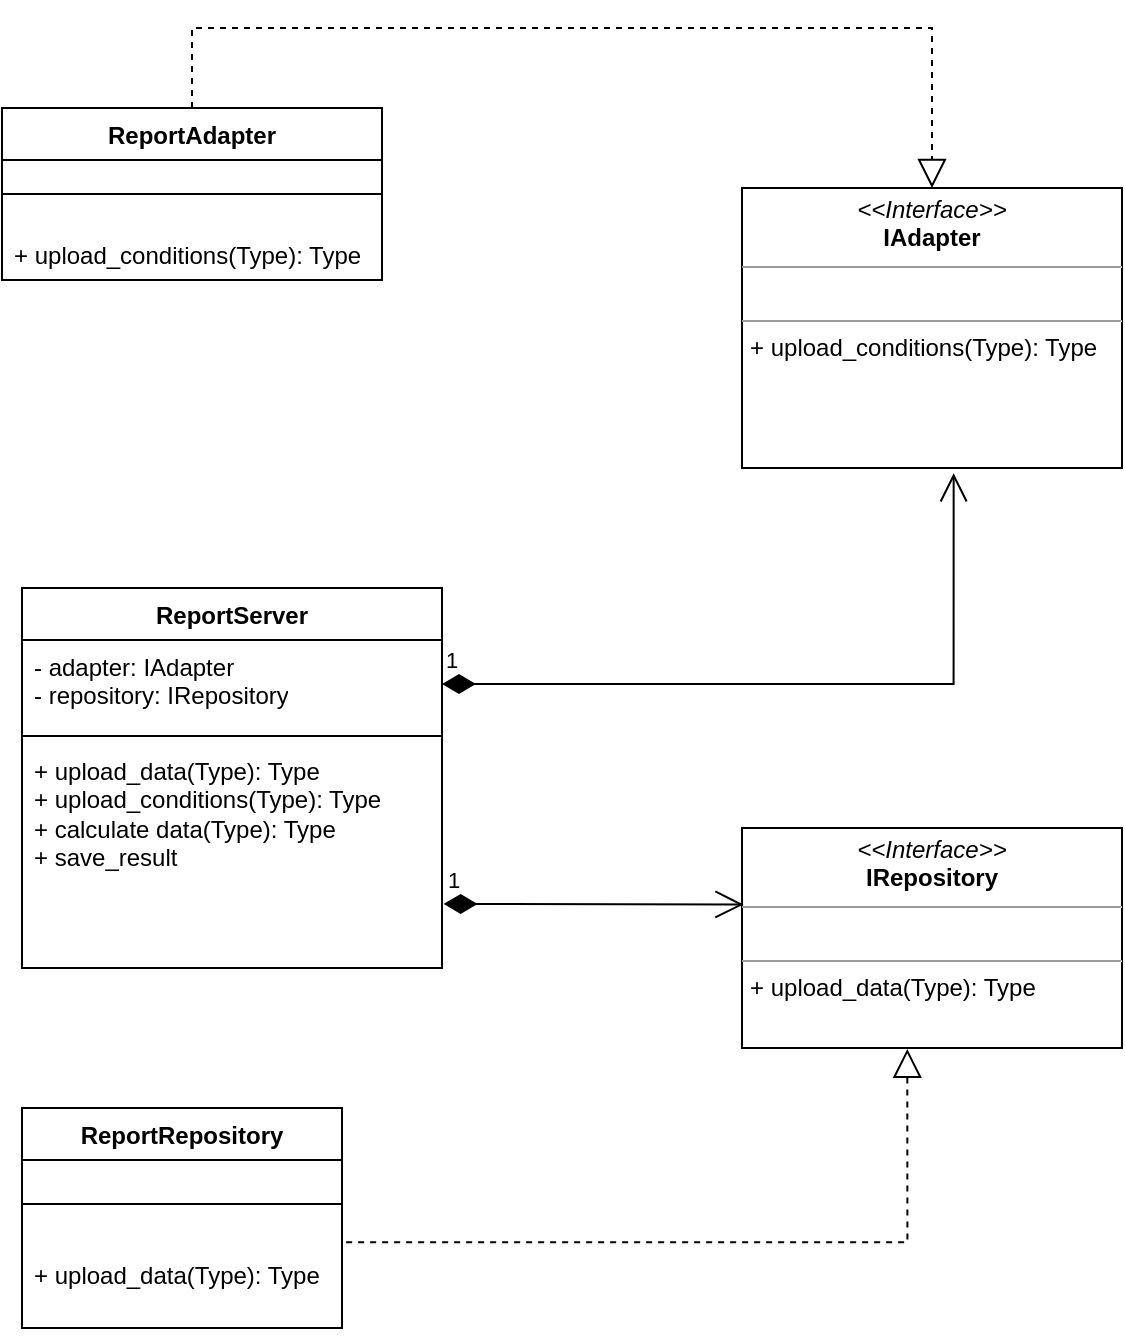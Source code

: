 <mxfile version="22.0.8" type="device">
  <diagram id="C5RBs43oDa-KdzZeNtuy" name="Page-1">
    <mxGraphModel dx="1436" dy="1896" grid="1" gridSize="10" guides="1" tooltips="1" connect="1" arrows="1" fold="1" page="1" pageScale="1" pageWidth="827" pageHeight="1169" math="0" shadow="0">
      <root>
        <mxCell id="WIyWlLk6GJQsqaUBKTNV-0" />
        <mxCell id="WIyWlLk6GJQsqaUBKTNV-1" parent="WIyWlLk6GJQsqaUBKTNV-0" />
        <mxCell id="WbTMCN5Rs32o6jiBeV2n-0" value="&lt;p style=&quot;margin:0px;margin-top:4px;text-align:center;&quot;&gt;&lt;i&gt;&amp;lt;&amp;lt;Interface&amp;gt;&amp;gt;&lt;/i&gt;&lt;br&gt;&lt;b&gt;IAdapter&lt;/b&gt;&lt;/p&gt;&lt;hr size=&quot;1&quot;&gt;&lt;p style=&quot;margin:0px;margin-left:4px;&quot;&gt;&lt;br&gt;&lt;/p&gt;&lt;hr size=&quot;1&quot;&gt;&lt;p style=&quot;margin:0px;margin-left:4px;&quot;&gt;+ upload_conditions(Type): Type&lt;br&gt;&lt;/p&gt;" style="verticalAlign=top;align=left;overflow=fill;fontSize=12;fontFamily=Helvetica;html=1;whiteSpace=wrap;" vertex="1" parent="WIyWlLk6GJQsqaUBKTNV-1">
          <mxGeometry x="450" y="-70" width="190" height="140" as="geometry" />
        </mxCell>
        <mxCell id="WbTMCN5Rs32o6jiBeV2n-1" value="&lt;p style=&quot;margin:0px;margin-top:4px;text-align:center;&quot;&gt;&lt;i&gt;&amp;lt;&amp;lt;Interface&amp;gt;&amp;gt;&lt;/i&gt;&lt;br&gt;&lt;b&gt;IRepository&lt;/b&gt;&lt;/p&gt;&lt;hr size=&quot;1&quot;&gt;&lt;p style=&quot;margin:0px;margin-left:4px;&quot;&gt;&lt;br&gt;&lt;/p&gt;&lt;hr size=&quot;1&quot;&gt;&lt;p style=&quot;margin:0px;margin-left:4px;&quot;&gt;+ upload_data(Type): Type&lt;br&gt;&lt;/p&gt;" style="verticalAlign=top;align=left;overflow=fill;fontSize=12;fontFamily=Helvetica;html=1;whiteSpace=wrap;" vertex="1" parent="WIyWlLk6GJQsqaUBKTNV-1">
          <mxGeometry x="450" y="250" width="190" height="110" as="geometry" />
        </mxCell>
        <mxCell id="WbTMCN5Rs32o6jiBeV2n-2" value="ReportAdapter" style="swimlane;fontStyle=1;align=center;verticalAlign=top;childLayout=stackLayout;horizontal=1;startSize=26;horizontalStack=0;resizeParent=1;resizeParentMax=0;resizeLast=0;collapsible=1;marginBottom=0;whiteSpace=wrap;html=1;" vertex="1" parent="WIyWlLk6GJQsqaUBKTNV-1">
          <mxGeometry x="80" y="-110" width="190" height="86" as="geometry" />
        </mxCell>
        <mxCell id="WbTMCN5Rs32o6jiBeV2n-4" value="" style="line;strokeWidth=1;fillColor=none;align=left;verticalAlign=middle;spacingTop=-1;spacingLeft=3;spacingRight=3;rotatable=0;labelPosition=right;points=[];portConstraint=eastwest;strokeColor=inherit;" vertex="1" parent="WbTMCN5Rs32o6jiBeV2n-2">
          <mxGeometry y="26" width="190" height="34" as="geometry" />
        </mxCell>
        <mxCell id="WbTMCN5Rs32o6jiBeV2n-5" value="+ upload_conditions(Type): Type" style="text;strokeColor=none;fillColor=none;align=left;verticalAlign=top;spacingLeft=4;spacingRight=4;overflow=hidden;rotatable=0;points=[[0,0.5],[1,0.5]];portConstraint=eastwest;whiteSpace=wrap;html=1;" vertex="1" parent="WbTMCN5Rs32o6jiBeV2n-2">
          <mxGeometry y="60" width="190" height="26" as="geometry" />
        </mxCell>
        <mxCell id="WbTMCN5Rs32o6jiBeV2n-6" value="ReportRepository" style="swimlane;fontStyle=1;align=center;verticalAlign=top;childLayout=stackLayout;horizontal=1;startSize=26;horizontalStack=0;resizeParent=1;resizeParentMax=0;resizeLast=0;collapsible=1;marginBottom=0;whiteSpace=wrap;html=1;" vertex="1" parent="WIyWlLk6GJQsqaUBKTNV-1">
          <mxGeometry x="90" y="390" width="160" height="110" as="geometry" />
        </mxCell>
        <mxCell id="WbTMCN5Rs32o6jiBeV2n-8" value="" style="line;strokeWidth=1;fillColor=none;align=left;verticalAlign=middle;spacingTop=-1;spacingLeft=3;spacingRight=3;rotatable=0;labelPosition=right;points=[];portConstraint=eastwest;strokeColor=inherit;" vertex="1" parent="WbTMCN5Rs32o6jiBeV2n-6">
          <mxGeometry y="26" width="160" height="44" as="geometry" />
        </mxCell>
        <mxCell id="WbTMCN5Rs32o6jiBeV2n-9" value="+ upload_data(Type): Type" style="text;strokeColor=none;fillColor=none;align=left;verticalAlign=top;spacingLeft=4;spacingRight=4;overflow=hidden;rotatable=0;points=[[0,0.5],[1,0.5]];portConstraint=eastwest;whiteSpace=wrap;html=1;" vertex="1" parent="WbTMCN5Rs32o6jiBeV2n-6">
          <mxGeometry y="70" width="160" height="40" as="geometry" />
        </mxCell>
        <mxCell id="WbTMCN5Rs32o6jiBeV2n-10" value="ReportServer" style="swimlane;fontStyle=1;align=center;verticalAlign=top;childLayout=stackLayout;horizontal=1;startSize=26;horizontalStack=0;resizeParent=1;resizeParentMax=0;resizeLast=0;collapsible=1;marginBottom=0;whiteSpace=wrap;html=1;" vertex="1" parent="WIyWlLk6GJQsqaUBKTNV-1">
          <mxGeometry x="90" y="130" width="210" height="190" as="geometry" />
        </mxCell>
        <mxCell id="WbTMCN5Rs32o6jiBeV2n-11" value="- adapter: IAdapter&lt;br&gt;- repository: IRepository" style="text;strokeColor=none;fillColor=none;align=left;verticalAlign=top;spacingLeft=4;spacingRight=4;overflow=hidden;rotatable=0;points=[[0,0.5],[1,0.5]];portConstraint=eastwest;whiteSpace=wrap;html=1;" vertex="1" parent="WbTMCN5Rs32o6jiBeV2n-10">
          <mxGeometry y="26" width="210" height="44" as="geometry" />
        </mxCell>
        <mxCell id="WbTMCN5Rs32o6jiBeV2n-12" value="" style="line;strokeWidth=1;fillColor=none;align=left;verticalAlign=middle;spacingTop=-1;spacingLeft=3;spacingRight=3;rotatable=0;labelPosition=right;points=[];portConstraint=eastwest;strokeColor=inherit;" vertex="1" parent="WbTMCN5Rs32o6jiBeV2n-10">
          <mxGeometry y="70" width="210" height="8" as="geometry" />
        </mxCell>
        <mxCell id="WbTMCN5Rs32o6jiBeV2n-13" value="+ upload_data(Type): Type&lt;br&gt;+ upload_conditions(Type): Type&lt;br&gt;+&amp;nbsp;calculate data(Type): Type&lt;br&gt;+ save_result" style="text;strokeColor=none;fillColor=none;align=left;verticalAlign=top;spacingLeft=4;spacingRight=4;overflow=hidden;rotatable=0;points=[[0,0.5],[1,0.5]];portConstraint=eastwest;whiteSpace=wrap;html=1;" vertex="1" parent="WbTMCN5Rs32o6jiBeV2n-10">
          <mxGeometry y="78" width="210" height="112" as="geometry" />
        </mxCell>
        <mxCell id="WbTMCN5Rs32o6jiBeV2n-14" value="1" style="endArrow=open;html=1;endSize=12;startArrow=diamondThin;startSize=14;startFill=1;edgeStyle=orthogonalEdgeStyle;align=left;verticalAlign=bottom;rounded=0;exitX=1;exitY=0.5;exitDx=0;exitDy=0;entryX=0.557;entryY=1.019;entryDx=0;entryDy=0;entryPerimeter=0;" edge="1" parent="WIyWlLk6GJQsqaUBKTNV-1" source="WbTMCN5Rs32o6jiBeV2n-11" target="WbTMCN5Rs32o6jiBeV2n-0">
          <mxGeometry x="-1" y="3" relative="1" as="geometry">
            <mxPoint x="390" y="220" as="sourcePoint" />
            <mxPoint x="550" y="220" as="targetPoint" />
            <Array as="points">
              <mxPoint x="556" y="178" />
            </Array>
          </mxGeometry>
        </mxCell>
        <mxCell id="WbTMCN5Rs32o6jiBeV2n-15" value="1" style="endArrow=open;html=1;endSize=12;startArrow=diamondThin;startSize=14;startFill=1;edgeStyle=orthogonalEdgeStyle;align=left;verticalAlign=bottom;rounded=0;exitX=1.004;exitY=0.714;exitDx=0;exitDy=0;exitPerimeter=0;curved=1;entryX=0.004;entryY=0.348;entryDx=0;entryDy=0;entryPerimeter=0;" edge="1" parent="WIyWlLk6GJQsqaUBKTNV-1" source="WbTMCN5Rs32o6jiBeV2n-13" target="WbTMCN5Rs32o6jiBeV2n-1">
          <mxGeometry x="-1" y="3" relative="1" as="geometry">
            <mxPoint x="390" y="220" as="sourcePoint" />
            <mxPoint x="450" y="290" as="targetPoint" />
          </mxGeometry>
        </mxCell>
        <mxCell id="WbTMCN5Rs32o6jiBeV2n-18" value="" style="endArrow=block;dashed=1;endFill=0;endSize=12;html=1;rounded=0;exitX=0.5;exitY=0;exitDx=0;exitDy=0;entryX=0.5;entryY=0;entryDx=0;entryDy=0;edgeStyle=orthogonalEdgeStyle;" edge="1" parent="WIyWlLk6GJQsqaUBKTNV-1" source="WbTMCN5Rs32o6jiBeV2n-2" target="WbTMCN5Rs32o6jiBeV2n-0">
          <mxGeometry width="160" relative="1" as="geometry">
            <mxPoint x="520" y="190" as="sourcePoint" />
            <mxPoint x="360" y="190" as="targetPoint" />
            <Array as="points">
              <mxPoint x="175" y="-150" />
              <mxPoint x="545" y="-150" />
            </Array>
          </mxGeometry>
        </mxCell>
        <mxCell id="WbTMCN5Rs32o6jiBeV2n-17" value="" style="endArrow=block;dashed=1;endFill=0;endSize=12;html=1;rounded=0;exitX=1.013;exitY=-0.072;exitDx=0;exitDy=0;exitPerimeter=0;entryX=0.435;entryY=1.004;entryDx=0;entryDy=0;entryPerimeter=0;edgeStyle=orthogonalEdgeStyle;" edge="1" parent="WIyWlLk6GJQsqaUBKTNV-1" source="WbTMCN5Rs32o6jiBeV2n-9" target="WbTMCN5Rs32o6jiBeV2n-1">
          <mxGeometry width="160" relative="1" as="geometry">
            <mxPoint x="520" y="280" as="sourcePoint" />
            <mxPoint x="360" y="280" as="targetPoint" />
          </mxGeometry>
        </mxCell>
      </root>
    </mxGraphModel>
  </diagram>
</mxfile>
